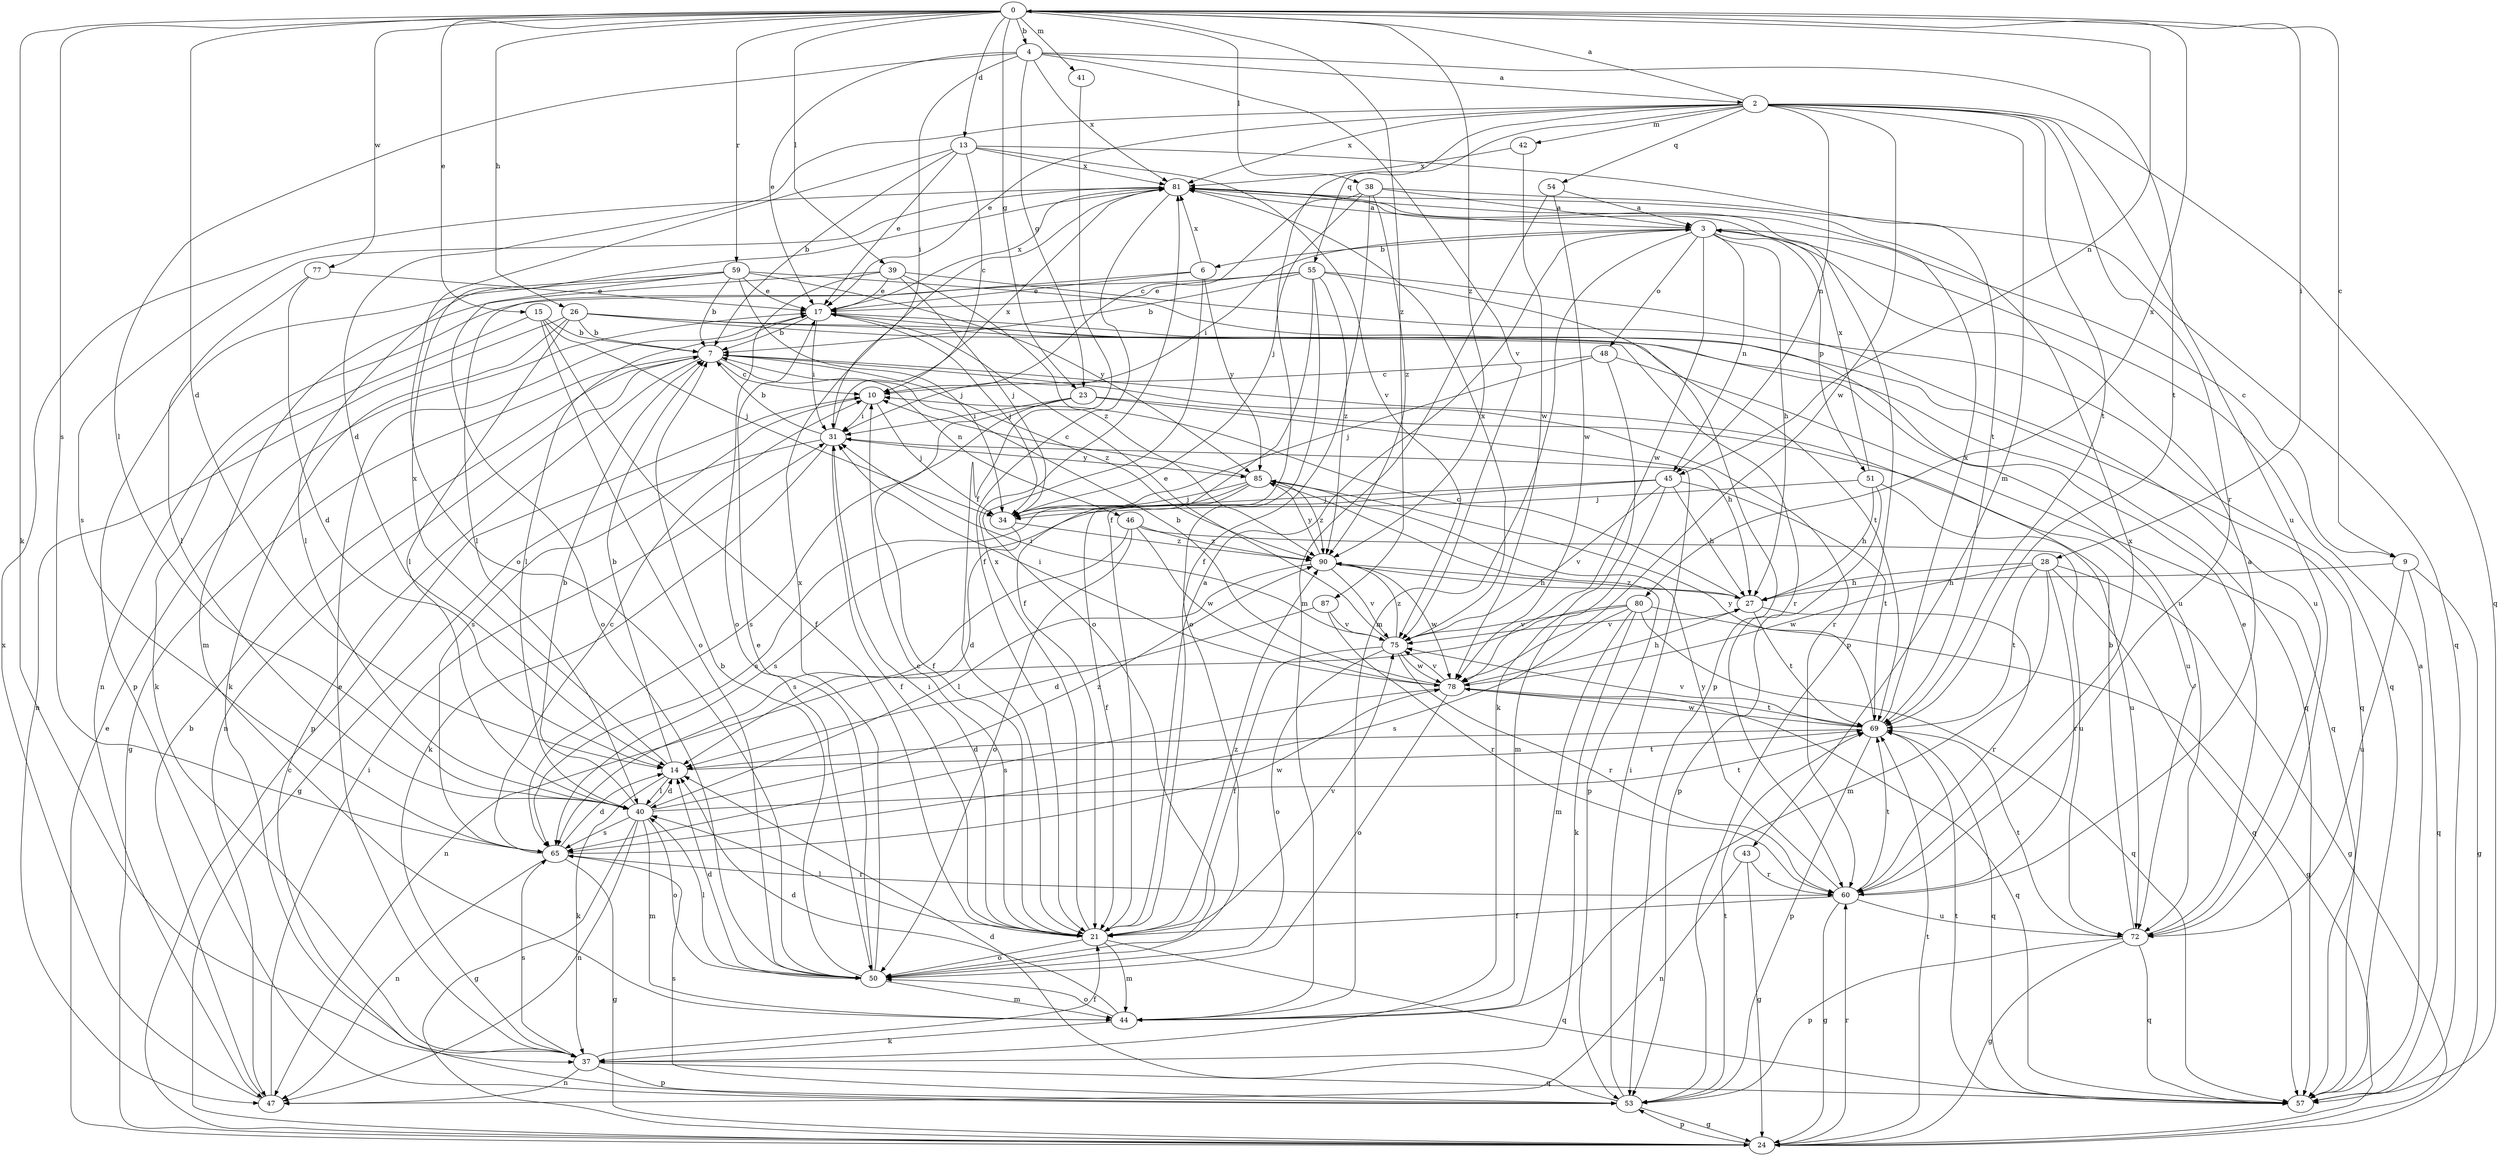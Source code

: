 strict digraph  {
0;
2;
3;
4;
6;
7;
9;
10;
13;
14;
15;
17;
21;
23;
24;
26;
27;
28;
31;
34;
37;
38;
39;
40;
41;
42;
43;
44;
45;
46;
47;
48;
50;
51;
53;
54;
55;
57;
59;
60;
65;
69;
72;
75;
77;
78;
80;
81;
85;
87;
90;
0 -> 4  [label=b];
0 -> 9  [label=c];
0 -> 13  [label=d];
0 -> 14  [label=d];
0 -> 15  [label=e];
0 -> 23  [label=g];
0 -> 26  [label=h];
0 -> 28  [label=i];
0 -> 37  [label=k];
0 -> 38  [label=l];
0 -> 39  [label=l];
0 -> 41  [label=m];
0 -> 45  [label=n];
0 -> 59  [label=r];
0 -> 65  [label=s];
0 -> 77  [label=w];
0 -> 80  [label=x];
0 -> 87  [label=z];
0 -> 90  [label=z];
2 -> 0  [label=a];
2 -> 14  [label=d];
2 -> 17  [label=e];
2 -> 21  [label=f];
2 -> 42  [label=m];
2 -> 43  [label=m];
2 -> 45  [label=n];
2 -> 54  [label=q];
2 -> 55  [label=q];
2 -> 57  [label=q];
2 -> 60  [label=r];
2 -> 69  [label=t];
2 -> 72  [label=u];
2 -> 78  [label=w];
2 -> 81  [label=x];
3 -> 6  [label=b];
3 -> 9  [label=c];
3 -> 27  [label=h];
3 -> 31  [label=i];
3 -> 44  [label=m];
3 -> 45  [label=n];
3 -> 48  [label=o];
3 -> 51  [label=p];
3 -> 78  [label=w];
4 -> 2  [label=a];
4 -> 17  [label=e];
4 -> 23  [label=g];
4 -> 31  [label=i];
4 -> 40  [label=l];
4 -> 69  [label=t];
4 -> 75  [label=v];
4 -> 81  [label=x];
6 -> 17  [label=e];
6 -> 40  [label=l];
6 -> 50  [label=o];
6 -> 81  [label=x];
6 -> 85  [label=y];
7 -> 10  [label=c];
7 -> 24  [label=g];
7 -> 46  [label=n];
7 -> 47  [label=n];
7 -> 53  [label=p];
7 -> 60  [label=r];
7 -> 90  [label=z];
9 -> 24  [label=g];
9 -> 27  [label=h];
9 -> 57  [label=q];
9 -> 72  [label=u];
10 -> 31  [label=i];
10 -> 34  [label=j];
10 -> 65  [label=s];
13 -> 7  [label=b];
13 -> 10  [label=c];
13 -> 17  [label=e];
13 -> 50  [label=o];
13 -> 69  [label=t];
13 -> 75  [label=v];
13 -> 81  [label=x];
14 -> 7  [label=b];
14 -> 37  [label=k];
14 -> 40  [label=l];
14 -> 69  [label=t];
14 -> 81  [label=x];
15 -> 7  [label=b];
15 -> 21  [label=f];
15 -> 34  [label=j];
15 -> 37  [label=k];
15 -> 50  [label=o];
17 -> 7  [label=b];
17 -> 31  [label=i];
17 -> 34  [label=j];
17 -> 40  [label=l];
17 -> 57  [label=q];
17 -> 81  [label=x];
21 -> 3  [label=a];
21 -> 10  [label=c];
21 -> 31  [label=i];
21 -> 40  [label=l];
21 -> 44  [label=m];
21 -> 50  [label=o];
21 -> 57  [label=q];
21 -> 75  [label=v];
21 -> 81  [label=x];
21 -> 90  [label=z];
23 -> 21  [label=f];
23 -> 27  [label=h];
23 -> 31  [label=i];
23 -> 65  [label=s];
23 -> 72  [label=u];
24 -> 10  [label=c];
24 -> 17  [label=e];
24 -> 53  [label=p];
24 -> 60  [label=r];
24 -> 69  [label=t];
26 -> 7  [label=b];
26 -> 37  [label=k];
26 -> 40  [label=l];
26 -> 47  [label=n];
26 -> 57  [label=q];
26 -> 60  [label=r];
26 -> 69  [label=t];
27 -> 10  [label=c];
27 -> 60  [label=r];
27 -> 69  [label=t];
27 -> 75  [label=v];
27 -> 90  [label=z];
28 -> 24  [label=g];
28 -> 27  [label=h];
28 -> 44  [label=m];
28 -> 57  [label=q];
28 -> 60  [label=r];
28 -> 69  [label=t];
28 -> 78  [label=w];
31 -> 7  [label=b];
31 -> 21  [label=f];
31 -> 24  [label=g];
31 -> 37  [label=k];
31 -> 81  [label=x];
31 -> 85  [label=y];
34 -> 14  [label=d];
34 -> 90  [label=z];
37 -> 17  [label=e];
37 -> 21  [label=f];
37 -> 47  [label=n];
37 -> 53  [label=p];
37 -> 57  [label=q];
37 -> 65  [label=s];
38 -> 3  [label=a];
38 -> 10  [label=c];
38 -> 21  [label=f];
38 -> 34  [label=j];
38 -> 57  [label=q];
38 -> 90  [label=z];
39 -> 17  [label=e];
39 -> 34  [label=j];
39 -> 44  [label=m];
39 -> 50  [label=o];
39 -> 57  [label=q];
39 -> 90  [label=z];
40 -> 7  [label=b];
40 -> 14  [label=d];
40 -> 24  [label=g];
40 -> 44  [label=m];
40 -> 47  [label=n];
40 -> 50  [label=o];
40 -> 65  [label=s];
40 -> 69  [label=t];
40 -> 90  [label=z];
41 -> 21  [label=f];
42 -> 78  [label=w];
42 -> 81  [label=x];
43 -> 24  [label=g];
43 -> 47  [label=n];
43 -> 60  [label=r];
44 -> 14  [label=d];
44 -> 37  [label=k];
44 -> 50  [label=o];
45 -> 27  [label=h];
45 -> 34  [label=j];
45 -> 44  [label=m];
45 -> 65  [label=s];
45 -> 69  [label=t];
45 -> 75  [label=v];
46 -> 50  [label=o];
46 -> 65  [label=s];
46 -> 72  [label=u];
46 -> 78  [label=w];
46 -> 90  [label=z];
47 -> 7  [label=b];
47 -> 31  [label=i];
47 -> 81  [label=x];
48 -> 10  [label=c];
48 -> 34  [label=j];
48 -> 37  [label=k];
48 -> 57  [label=q];
50 -> 7  [label=b];
50 -> 14  [label=d];
50 -> 17  [label=e];
50 -> 40  [label=l];
50 -> 44  [label=m];
50 -> 81  [label=x];
51 -> 27  [label=h];
51 -> 34  [label=j];
51 -> 53  [label=p];
51 -> 72  [label=u];
51 -> 81  [label=x];
53 -> 14  [label=d];
53 -> 24  [label=g];
53 -> 31  [label=i];
53 -> 65  [label=s];
53 -> 69  [label=t];
54 -> 3  [label=a];
54 -> 44  [label=m];
54 -> 78  [label=w];
55 -> 7  [label=b];
55 -> 17  [label=e];
55 -> 21  [label=f];
55 -> 47  [label=n];
55 -> 50  [label=o];
55 -> 53  [label=p];
55 -> 72  [label=u];
55 -> 90  [label=z];
57 -> 3  [label=a];
57 -> 69  [label=t];
59 -> 7  [label=b];
59 -> 17  [label=e];
59 -> 34  [label=j];
59 -> 40  [label=l];
59 -> 50  [label=o];
59 -> 53  [label=p];
59 -> 72  [label=u];
59 -> 85  [label=y];
60 -> 3  [label=a];
60 -> 21  [label=f];
60 -> 24  [label=g];
60 -> 69  [label=t];
60 -> 72  [label=u];
60 -> 81  [label=x];
60 -> 85  [label=y];
65 -> 10  [label=c];
65 -> 14  [label=d];
65 -> 24  [label=g];
65 -> 47  [label=n];
65 -> 60  [label=r];
65 -> 78  [label=w];
69 -> 14  [label=d];
69 -> 53  [label=p];
69 -> 57  [label=q];
69 -> 75  [label=v];
69 -> 78  [label=w];
69 -> 81  [label=x];
69 -> 85  [label=y];
72 -> 7  [label=b];
72 -> 17  [label=e];
72 -> 24  [label=g];
72 -> 53  [label=p];
72 -> 57  [label=q];
72 -> 69  [label=t];
75 -> 17  [label=e];
75 -> 21  [label=f];
75 -> 31  [label=i];
75 -> 50  [label=o];
75 -> 60  [label=r];
75 -> 78  [label=w];
75 -> 81  [label=x];
75 -> 90  [label=z];
77 -> 14  [label=d];
77 -> 17  [label=e];
77 -> 40  [label=l];
78 -> 7  [label=b];
78 -> 27  [label=h];
78 -> 31  [label=i];
78 -> 50  [label=o];
78 -> 57  [label=q];
78 -> 65  [label=s];
78 -> 69  [label=t];
78 -> 75  [label=v];
80 -> 24  [label=g];
80 -> 37  [label=k];
80 -> 44  [label=m];
80 -> 47  [label=n];
80 -> 57  [label=q];
80 -> 65  [label=s];
80 -> 75  [label=v];
81 -> 3  [label=a];
81 -> 21  [label=f];
81 -> 53  [label=p];
81 -> 65  [label=s];
85 -> 10  [label=c];
85 -> 21  [label=f];
85 -> 34  [label=j];
85 -> 53  [label=p];
85 -> 65  [label=s];
85 -> 90  [label=z];
87 -> 14  [label=d];
87 -> 60  [label=r];
87 -> 75  [label=v];
90 -> 27  [label=h];
90 -> 40  [label=l];
90 -> 75  [label=v];
90 -> 78  [label=w];
90 -> 85  [label=y];
}
